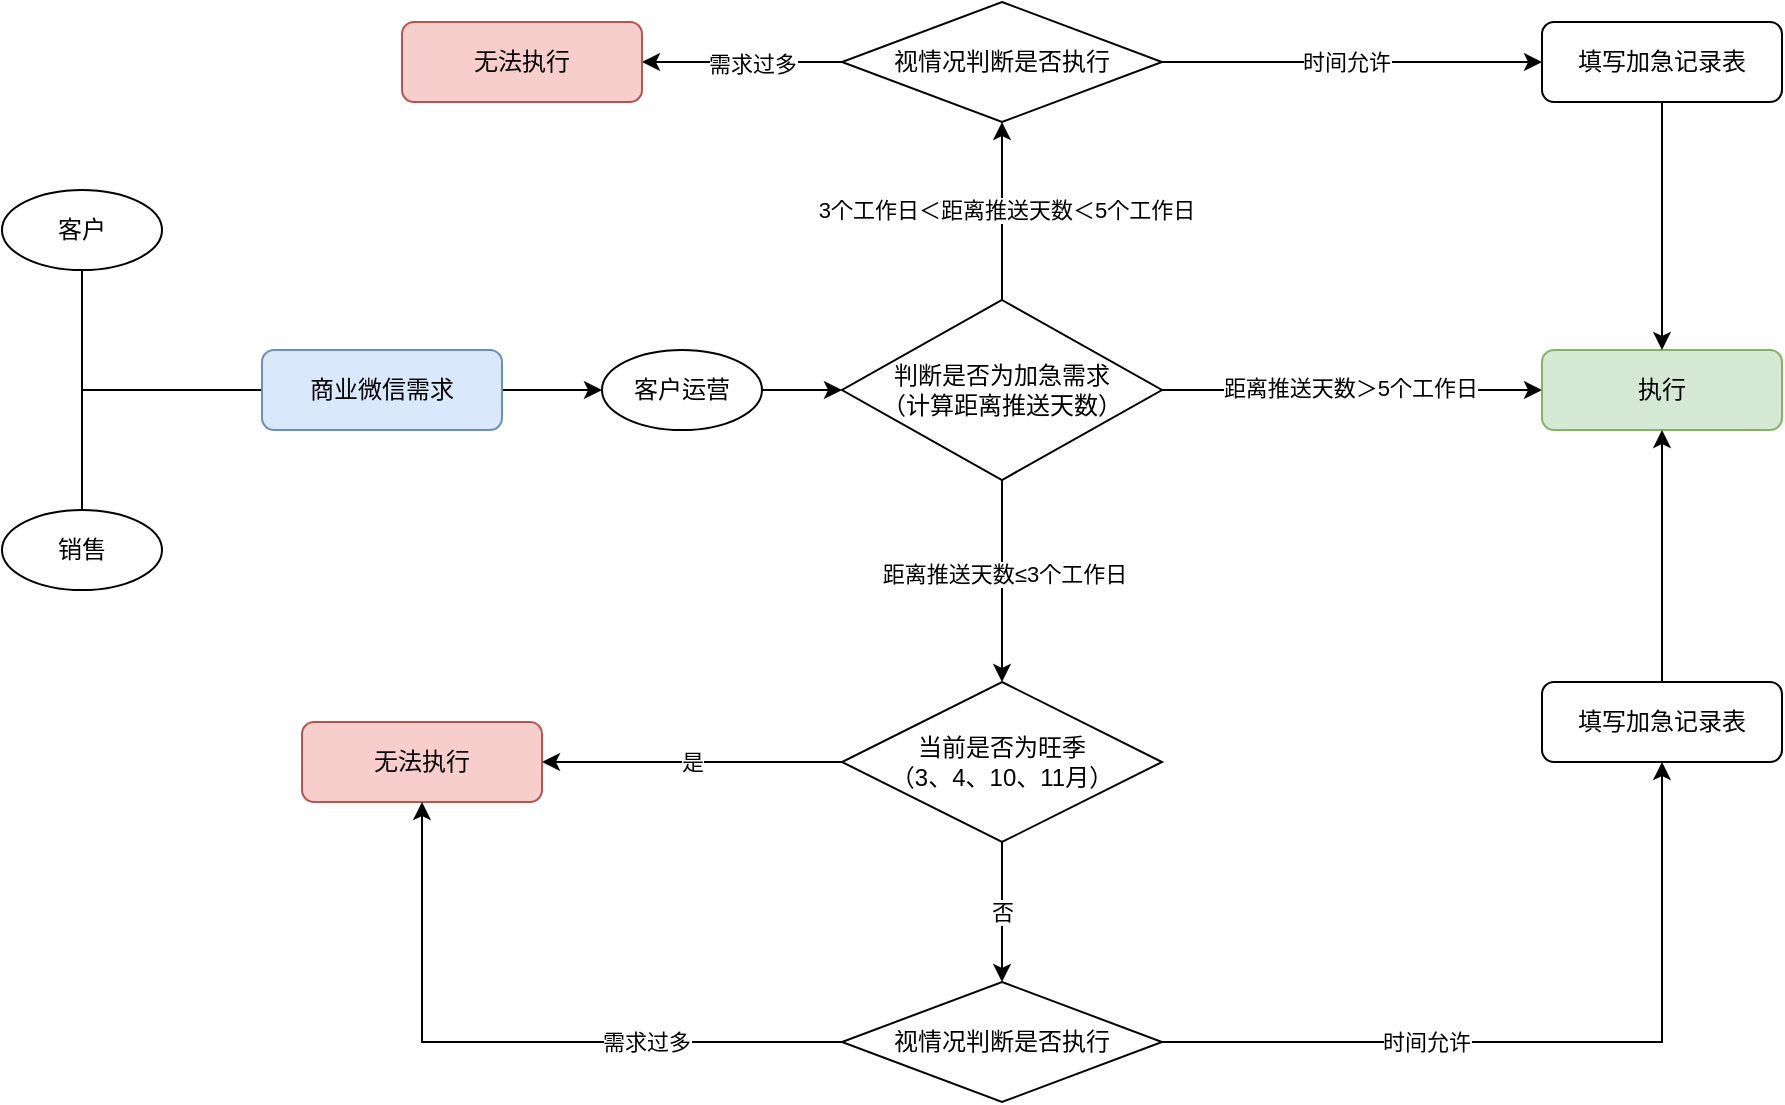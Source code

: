 <mxfile version="22.1.18" type="github">
  <diagram id="C5RBs43oDa-KdzZeNtuy" name="Page-1">
    <mxGraphModel dx="1246" dy="430" grid="1" gridSize="10" guides="1" tooltips="1" connect="1" arrows="1" fold="1" page="1" pageScale="1" pageWidth="1169" pageHeight="827" math="0" shadow="0">
      <root>
        <mxCell id="WIyWlLk6GJQsqaUBKTNV-0" />
        <mxCell id="WIyWlLk6GJQsqaUBKTNV-1" parent="WIyWlLk6GJQsqaUBKTNV-0" />
        <mxCell id="9qZHV0KyMJhV7yHp9CZv-33" style="edgeStyle=orthogonalEdgeStyle;rounded=0;orthogonalLoop=1;jettySize=auto;html=1;entryX=0;entryY=0.5;entryDx=0;entryDy=0;exitX=0.5;exitY=1;exitDx=0;exitDy=0;" parent="WIyWlLk6GJQsqaUBKTNV-1" source="9qZHV0KyMJhV7yHp9CZv-45" target="9qZHV0KyMJhV7yHp9CZv-35" edge="1">
          <mxGeometry relative="1" as="geometry">
            <mxPoint x="320" y="324" as="targetPoint" />
            <mxPoint x="170" y="284" as="sourcePoint" />
            <Array as="points">
              <mxPoint x="120" y="324" />
            </Array>
          </mxGeometry>
        </mxCell>
        <mxCell id="9qZHV0KyMJhV7yHp9CZv-36" style="edgeStyle=orthogonalEdgeStyle;rounded=0;orthogonalLoop=1;jettySize=auto;html=1;entryX=0;entryY=0.5;entryDx=0;entryDy=0;exitX=0.5;exitY=0;exitDx=0;exitDy=0;" parent="WIyWlLk6GJQsqaUBKTNV-1" source="9qZHV0KyMJhV7yHp9CZv-46" target="9qZHV0KyMJhV7yHp9CZv-35" edge="1">
          <mxGeometry relative="1" as="geometry">
            <mxPoint x="170" y="364" as="sourcePoint" />
            <Array as="points">
              <mxPoint x="120" y="324" />
            </Array>
          </mxGeometry>
        </mxCell>
        <mxCell id="9qZHV0KyMJhV7yHp9CZv-37" style="edgeStyle=orthogonalEdgeStyle;rounded=0;orthogonalLoop=1;jettySize=auto;html=1;entryX=0;entryY=0.5;entryDx=0;entryDy=0;" parent="WIyWlLk6GJQsqaUBKTNV-1" source="9qZHV0KyMJhV7yHp9CZv-35" target="9qZHV0KyMJhV7yHp9CZv-47" edge="1">
          <mxGeometry relative="1" as="geometry">
            <mxPoint x="400" y="324" as="targetPoint" />
          </mxGeometry>
        </mxCell>
        <mxCell id="9qZHV0KyMJhV7yHp9CZv-35" value="商业微信需求" style="rounded=1;whiteSpace=wrap;html=1;fontSize=12;glass=0;strokeWidth=1;shadow=0;direction=west;fillColor=#dae8fc;strokeColor=#6c8ebf;" parent="WIyWlLk6GJQsqaUBKTNV-1" vertex="1">
          <mxGeometry x="210" y="304" width="120" height="40" as="geometry" />
        </mxCell>
        <mxCell id="9qZHV0KyMJhV7yHp9CZv-39" style="edgeStyle=orthogonalEdgeStyle;rounded=0;orthogonalLoop=1;jettySize=auto;html=1;entryX=0;entryY=0.5;entryDx=0;entryDy=0;exitX=1;exitY=0.5;exitDx=0;exitDy=0;" parent="WIyWlLk6GJQsqaUBKTNV-1" source="9qZHV0KyMJhV7yHp9CZv-47" target="9qZHV0KyMJhV7yHp9CZv-43" edge="1">
          <mxGeometry relative="1" as="geometry">
            <mxPoint x="690" y="324" as="targetPoint" />
            <mxPoint x="520" y="324" as="sourcePoint" />
          </mxGeometry>
        </mxCell>
        <mxCell id="9qZHV0KyMJhV7yHp9CZv-44" value="" style="edgeStyle=orthogonalEdgeStyle;rounded=0;orthogonalLoop=1;jettySize=auto;html=1;exitX=0.5;exitY=1;exitDx=0;exitDy=0;entryX=0.5;entryY=0;entryDx=0;entryDy=0;" parent="WIyWlLk6GJQsqaUBKTNV-1" source="9qZHV0KyMJhV7yHp9CZv-43" target="9qZHV0KyMJhV7yHp9CZv-52" edge="1">
          <mxGeometry x="-0.008" relative="1" as="geometry">
            <mxPoint x="580" y="450" as="targetPoint" />
            <mxPoint x="634" y="370" as="sourcePoint" />
            <mxPoint as="offset" />
          </mxGeometry>
        </mxCell>
        <mxCell id="9qZHV0KyMJhV7yHp9CZv-50" value="距离推送天数≤3个工作日" style="edgeLabel;html=1;align=center;verticalAlign=middle;resizable=0;points=[];" parent="9qZHV0KyMJhV7yHp9CZv-44" vertex="1" connectable="0">
          <mxGeometry x="-0.079" y="1" relative="1" as="geometry">
            <mxPoint as="offset" />
          </mxGeometry>
        </mxCell>
        <mxCell id="9qZHV0KyMJhV7yHp9CZv-57" style="edgeStyle=orthogonalEdgeStyle;rounded=0;orthogonalLoop=1;jettySize=auto;html=1;entryX=0.5;entryY=1;entryDx=0;entryDy=0;" parent="WIyWlLk6GJQsqaUBKTNV-1" source="9qZHV0KyMJhV7yHp9CZv-43" target="9qZHV0KyMJhV7yHp9CZv-63" edge="1">
          <mxGeometry relative="1" as="geometry">
            <mxPoint x="580" y="210" as="targetPoint" />
          </mxGeometry>
        </mxCell>
        <mxCell id="9qZHV0KyMJhV7yHp9CZv-58" value="3个工作日＜距离推送天数＜5个工作日" style="edgeLabel;html=1;align=center;verticalAlign=middle;resizable=0;points=[];" parent="9qZHV0KyMJhV7yHp9CZv-57" vertex="1" connectable="0">
          <mxGeometry x="0.022" y="-2" relative="1" as="geometry">
            <mxPoint as="offset" />
          </mxGeometry>
        </mxCell>
        <mxCell id="9qZHV0KyMJhV7yHp9CZv-69" style="edgeStyle=orthogonalEdgeStyle;rounded=0;orthogonalLoop=1;jettySize=auto;html=1;entryX=1;entryY=0.5;entryDx=0;entryDy=0;" parent="WIyWlLk6GJQsqaUBKTNV-1" source="9qZHV0KyMJhV7yHp9CZv-43" target="9qZHV0KyMJhV7yHp9CZv-73" edge="1">
          <mxGeometry relative="1" as="geometry">
            <mxPoint x="850" y="324" as="targetPoint" />
          </mxGeometry>
        </mxCell>
        <mxCell id="9qZHV0KyMJhV7yHp9CZv-71" value="距离推送天数＞5个工作日" style="edgeLabel;html=1;align=center;verticalAlign=middle;resizable=0;points=[];" parent="9qZHV0KyMJhV7yHp9CZv-69" vertex="1" connectable="0">
          <mxGeometry x="-0.01" y="1" relative="1" as="geometry">
            <mxPoint as="offset" />
          </mxGeometry>
        </mxCell>
        <mxCell id="9qZHV0KyMJhV7yHp9CZv-43" value="判断是否为加急需求&lt;br&gt;（计算距离推送天数）" style="rhombus;whiteSpace=wrap;html=1;" parent="WIyWlLk6GJQsqaUBKTNV-1" vertex="1">
          <mxGeometry x="500" y="279" width="160" height="90" as="geometry" />
        </mxCell>
        <mxCell id="9qZHV0KyMJhV7yHp9CZv-45" value="客户" style="ellipse;whiteSpace=wrap;html=1;" parent="WIyWlLk6GJQsqaUBKTNV-1" vertex="1">
          <mxGeometry x="80" y="224" width="80" height="40" as="geometry" />
        </mxCell>
        <mxCell id="9qZHV0KyMJhV7yHp9CZv-46" value="销售" style="ellipse;whiteSpace=wrap;html=1;" parent="WIyWlLk6GJQsqaUBKTNV-1" vertex="1">
          <mxGeometry x="80" y="384" width="80" height="40" as="geometry" />
        </mxCell>
        <mxCell id="9qZHV0KyMJhV7yHp9CZv-47" value="客户运营" style="ellipse;whiteSpace=wrap;html=1;" parent="WIyWlLk6GJQsqaUBKTNV-1" vertex="1">
          <mxGeometry x="380" y="304" width="80" height="40" as="geometry" />
        </mxCell>
        <mxCell id="9qZHV0KyMJhV7yHp9CZv-53" value="是" style="edgeStyle=orthogonalEdgeStyle;rounded=0;orthogonalLoop=1;jettySize=auto;html=1;entryX=0;entryY=0.5;entryDx=0;entryDy=0;" parent="WIyWlLk6GJQsqaUBKTNV-1" source="9qZHV0KyMJhV7yHp9CZv-52" target="9qZHV0KyMJhV7yHp9CZv-54" edge="1">
          <mxGeometry relative="1" as="geometry">
            <mxPoint x="440" y="510" as="targetPoint" />
          </mxGeometry>
        </mxCell>
        <mxCell id="9qZHV0KyMJhV7yHp9CZv-55" value="否" style="edgeStyle=orthogonalEdgeStyle;rounded=0;orthogonalLoop=1;jettySize=auto;html=1;entryX=0.5;entryY=0;entryDx=0;entryDy=0;exitX=0.5;exitY=1;exitDx=0;exitDy=0;" parent="WIyWlLk6GJQsqaUBKTNV-1" source="9qZHV0KyMJhV7yHp9CZv-52" target="9qZHV0KyMJhV7yHp9CZv-62" edge="1">
          <mxGeometry relative="1" as="geometry">
            <mxPoint x="580" y="630" as="targetPoint" />
            <mxPoint x="580" y="570.0" as="sourcePoint" />
          </mxGeometry>
        </mxCell>
        <mxCell id="9qZHV0KyMJhV7yHp9CZv-52" value="当前是否为旺季&lt;br&gt;（3、4、10、11月）" style="rhombus;whiteSpace=wrap;html=1;" parent="WIyWlLk6GJQsqaUBKTNV-1" vertex="1">
          <mxGeometry x="500" y="470" width="160" height="80" as="geometry" />
        </mxCell>
        <mxCell id="9qZHV0KyMJhV7yHp9CZv-54" value="无法执行" style="rounded=1;whiteSpace=wrap;html=1;fontSize=12;glass=0;strokeWidth=1;shadow=0;direction=west;fillColor=#f8cecc;strokeColor=#b85450;" parent="WIyWlLk6GJQsqaUBKTNV-1" vertex="1">
          <mxGeometry x="230" y="490" width="120" height="40" as="geometry" />
        </mxCell>
        <mxCell id="9qZHV0KyMJhV7yHp9CZv-64" style="edgeStyle=orthogonalEdgeStyle;rounded=0;orthogonalLoop=1;jettySize=auto;html=1;entryX=0.5;entryY=0;entryDx=0;entryDy=0;" parent="WIyWlLk6GJQsqaUBKTNV-1" source="9qZHV0KyMJhV7yHp9CZv-62" target="9qZHV0KyMJhV7yHp9CZv-54" edge="1">
          <mxGeometry relative="1" as="geometry" />
        </mxCell>
        <mxCell id="9qZHV0KyMJhV7yHp9CZv-65" value="需求过多" style="edgeLabel;html=1;align=center;verticalAlign=middle;resizable=0;points=[];" parent="9qZHV0KyMJhV7yHp9CZv-64" vertex="1" connectable="0">
          <mxGeometry x="-0.404" relative="1" as="geometry">
            <mxPoint as="offset" />
          </mxGeometry>
        </mxCell>
        <mxCell id="9qZHV0KyMJhV7yHp9CZv-74" style="edgeStyle=orthogonalEdgeStyle;rounded=0;orthogonalLoop=1;jettySize=auto;html=1;entryX=0.5;entryY=0;entryDx=0;entryDy=0;" parent="WIyWlLk6GJQsqaUBKTNV-1" source="9qZHV0KyMJhV7yHp9CZv-62" target="9qZHV0KyMJhV7yHp9CZv-76" edge="1">
          <mxGeometry relative="1" as="geometry">
            <mxPoint x="910" y="530" as="targetPoint" />
          </mxGeometry>
        </mxCell>
        <mxCell id="9qZHV0KyMJhV7yHp9CZv-75" value="时间允许" style="edgeLabel;html=1;align=center;verticalAlign=middle;resizable=0;points=[];" parent="9qZHV0KyMJhV7yHp9CZv-74" vertex="1" connectable="0">
          <mxGeometry x="-0.325" relative="1" as="geometry">
            <mxPoint as="offset" />
          </mxGeometry>
        </mxCell>
        <mxCell id="9qZHV0KyMJhV7yHp9CZv-62" value="视情况判断是否执行" style="rhombus;whiteSpace=wrap;html=1;" parent="WIyWlLk6GJQsqaUBKTNV-1" vertex="1">
          <mxGeometry x="500" y="620" width="160" height="60" as="geometry" />
        </mxCell>
        <mxCell id="9qZHV0KyMJhV7yHp9CZv-67" style="edgeStyle=orthogonalEdgeStyle;rounded=0;orthogonalLoop=1;jettySize=auto;html=1;entryX=0;entryY=0.5;entryDx=0;entryDy=0;" parent="WIyWlLk6GJQsqaUBKTNV-1" source="9qZHV0KyMJhV7yHp9CZv-63" target="9qZHV0KyMJhV7yHp9CZv-66" edge="1">
          <mxGeometry relative="1" as="geometry" />
        </mxCell>
        <mxCell id="9qZHV0KyMJhV7yHp9CZv-68" value="需求过多" style="edgeLabel;html=1;align=center;verticalAlign=middle;resizable=0;points=[];" parent="9qZHV0KyMJhV7yHp9CZv-67" vertex="1" connectable="0">
          <mxGeometry x="-0.1" y="1" relative="1" as="geometry">
            <mxPoint as="offset" />
          </mxGeometry>
        </mxCell>
        <mxCell id="9qZHV0KyMJhV7yHp9CZv-78" style="edgeStyle=orthogonalEdgeStyle;rounded=0;orthogonalLoop=1;jettySize=auto;html=1;entryX=1;entryY=0.5;entryDx=0;entryDy=0;" parent="WIyWlLk6GJQsqaUBKTNV-1" source="9qZHV0KyMJhV7yHp9CZv-63" target="9qZHV0KyMJhV7yHp9CZv-77" edge="1">
          <mxGeometry relative="1" as="geometry" />
        </mxCell>
        <mxCell id="9qZHV0KyMJhV7yHp9CZv-79" value="时间允许" style="edgeLabel;html=1;align=center;verticalAlign=middle;resizable=0;points=[];" parent="9qZHV0KyMJhV7yHp9CZv-78" vertex="1" connectable="0">
          <mxGeometry x="-0.032" relative="1" as="geometry">
            <mxPoint as="offset" />
          </mxGeometry>
        </mxCell>
        <mxCell id="9qZHV0KyMJhV7yHp9CZv-63" value="视情况判断是否执行" style="rhombus;whiteSpace=wrap;html=1;" parent="WIyWlLk6GJQsqaUBKTNV-1" vertex="1">
          <mxGeometry x="500" y="130" width="160" height="60" as="geometry" />
        </mxCell>
        <mxCell id="9qZHV0KyMJhV7yHp9CZv-66" value="无法执行" style="rounded=1;whiteSpace=wrap;html=1;fontSize=12;glass=0;strokeWidth=1;shadow=0;direction=west;fillColor=#f8cecc;strokeColor=#b85450;" parent="WIyWlLk6GJQsqaUBKTNV-1" vertex="1">
          <mxGeometry x="280" y="140" width="120" height="40" as="geometry" />
        </mxCell>
        <mxCell id="9qZHV0KyMJhV7yHp9CZv-73" value="执行" style="rounded=1;whiteSpace=wrap;html=1;fontSize=12;glass=0;strokeWidth=1;shadow=0;direction=west;fillColor=#d5e8d4;strokeColor=#82b366;" parent="WIyWlLk6GJQsqaUBKTNV-1" vertex="1">
          <mxGeometry x="850" y="304" width="120" height="40" as="geometry" />
        </mxCell>
        <mxCell id="9qZHV0KyMJhV7yHp9CZv-80" style="edgeStyle=orthogonalEdgeStyle;rounded=0;orthogonalLoop=1;jettySize=auto;html=1;entryX=0.5;entryY=0;entryDx=0;entryDy=0;" parent="WIyWlLk6GJQsqaUBKTNV-1" source="9qZHV0KyMJhV7yHp9CZv-76" target="9qZHV0KyMJhV7yHp9CZv-73" edge="1">
          <mxGeometry relative="1" as="geometry" />
        </mxCell>
        <mxCell id="9qZHV0KyMJhV7yHp9CZv-76" value="填写加急记录表" style="rounded=1;whiteSpace=wrap;html=1;fontSize=12;glass=0;strokeWidth=1;shadow=0;direction=west;" parent="WIyWlLk6GJQsqaUBKTNV-1" vertex="1">
          <mxGeometry x="850" y="470" width="120" height="40" as="geometry" />
        </mxCell>
        <mxCell id="9qZHV0KyMJhV7yHp9CZv-81" style="edgeStyle=orthogonalEdgeStyle;rounded=0;orthogonalLoop=1;jettySize=auto;html=1;entryX=0.5;entryY=1;entryDx=0;entryDy=0;" parent="WIyWlLk6GJQsqaUBKTNV-1" source="9qZHV0KyMJhV7yHp9CZv-77" target="9qZHV0KyMJhV7yHp9CZv-73" edge="1">
          <mxGeometry relative="1" as="geometry" />
        </mxCell>
        <mxCell id="9qZHV0KyMJhV7yHp9CZv-77" value="填写加急记录表" style="rounded=1;whiteSpace=wrap;html=1;fontSize=12;glass=0;strokeWidth=1;shadow=0;direction=west;" parent="WIyWlLk6GJQsqaUBKTNV-1" vertex="1">
          <mxGeometry x="850" y="140" width="120" height="40" as="geometry" />
        </mxCell>
      </root>
    </mxGraphModel>
  </diagram>
</mxfile>
